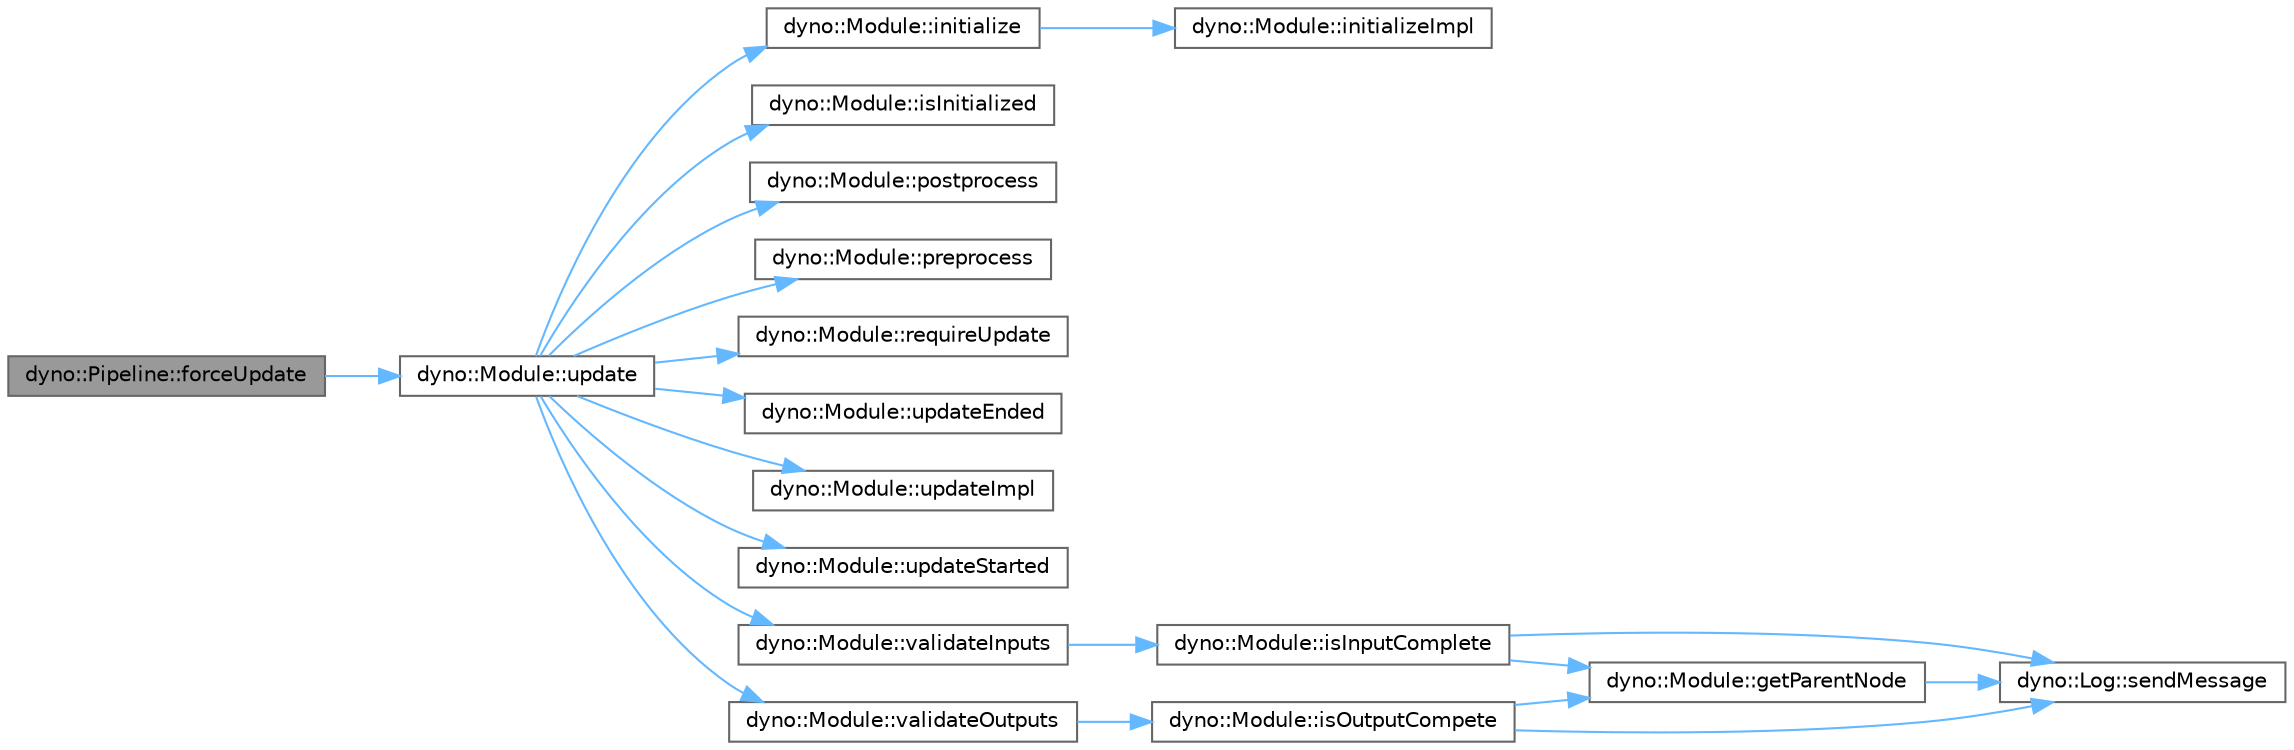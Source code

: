 digraph "dyno::Pipeline::forceUpdate"
{
 // LATEX_PDF_SIZE
  bgcolor="transparent";
  edge [fontname=Helvetica,fontsize=10,labelfontname=Helvetica,labelfontsize=10];
  node [fontname=Helvetica,fontsize=10,shape=box,height=0.2,width=0.4];
  rankdir="LR";
  Node1 [id="Node000001",label="dyno::Pipeline::forceUpdate",height=0.2,width=0.4,color="gray40", fillcolor="grey60", style="filled", fontcolor="black",tooltip=" "];
  Node1 -> Node2 [id="edge1_Node000001_Node000002",color="steelblue1",style="solid",tooltip=" "];
  Node2 [id="Node000002",label="dyno::Module::update",height=0.2,width=0.4,color="grey40", fillcolor="white", style="filled",URL="$classdyno_1_1_module.html#a671334fb99ebe01b59adbfd9980fcfa9",tooltip=" "];
  Node2 -> Node3 [id="edge2_Node000002_Node000003",color="steelblue1",style="solid",tooltip=" "];
  Node3 [id="Node000003",label="dyno::Module::initialize",height=0.2,width=0.4,color="grey40", fillcolor="white", style="filled",URL="$classdyno_1_1_module.html#a6b4a140d8b0a6aaaa66a9fbf2f5bd901",tooltip=" "];
  Node3 -> Node4 [id="edge3_Node000003_Node000004",color="steelblue1",style="solid",tooltip=" "];
  Node4 [id="Node000004",label="dyno::Module::initializeImpl",height=0.2,width=0.4,color="grey40", fillcolor="white", style="filled",URL="$classdyno_1_1_module.html#a7084de192d5189f7e4da3be290670d03",tooltip=" "];
  Node2 -> Node5 [id="edge4_Node000002_Node000005",color="steelblue1",style="solid",tooltip=" "];
  Node5 [id="Node000005",label="dyno::Module::isInitialized",height=0.2,width=0.4,color="grey40", fillcolor="white", style="filled",URL="$classdyno_1_1_module.html#a0b0882f625db1c53350db482d34a1b90",tooltip=" "];
  Node2 -> Node6 [id="edge5_Node000002_Node000006",color="steelblue1",style="solid",tooltip=" "];
  Node6 [id="Node000006",label="dyno::Module::postprocess",height=0.2,width=0.4,color="grey40", fillcolor="white", style="filled",URL="$classdyno_1_1_module.html#a6978d85dd53eafd6759f8c65ebd9edcd",tooltip=" "];
  Node2 -> Node7 [id="edge6_Node000002_Node000007",color="steelblue1",style="solid",tooltip=" "];
  Node7 [id="Node000007",label="dyno::Module::preprocess",height=0.2,width=0.4,color="grey40", fillcolor="white", style="filled",URL="$classdyno_1_1_module.html#a42ad36251be9ece7eee4e84108f52a17",tooltip=" "];
  Node2 -> Node8 [id="edge7_Node000002_Node000008",color="steelblue1",style="solid",tooltip=" "];
  Node8 [id="Node000008",label="dyno::Module::requireUpdate",height=0.2,width=0.4,color="grey40", fillcolor="white", style="filled",URL="$classdyno_1_1_module.html#aafed20478d711d12fb46f128addc9bb6",tooltip=" "];
  Node2 -> Node9 [id="edge8_Node000002_Node000009",color="steelblue1",style="solid",tooltip=" "];
  Node9 [id="Node000009",label="dyno::Module::updateEnded",height=0.2,width=0.4,color="grey40", fillcolor="white", style="filled",URL="$classdyno_1_1_module.html#ae7ba5aec44b13ce53020c7e83a338f4c",tooltip=" "];
  Node2 -> Node10 [id="edge9_Node000002_Node000010",color="steelblue1",style="solid",tooltip=" "];
  Node10 [id="Node000010",label="dyno::Module::updateImpl",height=0.2,width=0.4,color="grey40", fillcolor="white", style="filled",URL="$classdyno_1_1_module.html#a0366940af4b266edbd7246cae511683b",tooltip=" "];
  Node2 -> Node11 [id="edge10_Node000002_Node000011",color="steelblue1",style="solid",tooltip=" "];
  Node11 [id="Node000011",label="dyno::Module::updateStarted",height=0.2,width=0.4,color="grey40", fillcolor="white", style="filled",URL="$classdyno_1_1_module.html#a8cbb0f56e3117ad920133d28e4dc5cc1",tooltip="Two functions called at the beginning and end of update() used for debug."];
  Node2 -> Node12 [id="edge11_Node000002_Node000012",color="steelblue1",style="solid",tooltip=" "];
  Node12 [id="Node000012",label="dyno::Module::validateInputs",height=0.2,width=0.4,color="grey40", fillcolor="white", style="filled",URL="$classdyno_1_1_module.html#ae904e76fed78ae31f760b710055aaeb9",tooltip=" "];
  Node12 -> Node13 [id="edge12_Node000012_Node000013",color="steelblue1",style="solid",tooltip=" "];
  Node13 [id="Node000013",label="dyno::Module::isInputComplete",height=0.2,width=0.4,color="grey40", fillcolor="white", style="filled",URL="$classdyno_1_1_module.html#a73f0c85f66dddc1ab648f2b628fa4fdb",tooltip="Check the completeness of input fields."];
  Node13 -> Node14 [id="edge13_Node000013_Node000014",color="steelblue1",style="solid",tooltip=" "];
  Node14 [id="Node000014",label="dyno::Module::getParentNode",height=0.2,width=0.4,color="grey40", fillcolor="white", style="filled",URL="$classdyno_1_1_module.html#a3e3dbcc0b37a89a0be80542fbcd85d2f",tooltip=" "];
  Node14 -> Node15 [id="edge14_Node000014_Node000015",color="steelblue1",style="solid",tooltip=" "];
  Node15 [id="Node000015",label="dyno::Log::sendMessage",height=0.2,width=0.4,color="grey40", fillcolor="white", style="filled",URL="$classdyno_1_1_log.html#ade134ff996b87eb30b5cab64bc73ad28",tooltip="Add a new message to log."];
  Node13 -> Node15 [id="edge15_Node000013_Node000015",color="steelblue1",style="solid",tooltip=" "];
  Node2 -> Node16 [id="edge16_Node000002_Node000016",color="steelblue1",style="solid",tooltip=" "];
  Node16 [id="Node000016",label="dyno::Module::validateOutputs",height=0.2,width=0.4,color="grey40", fillcolor="white", style="filled",URL="$classdyno_1_1_module.html#a0b3d99d086effb856d9af1aa27bf5ece",tooltip=" "];
  Node16 -> Node17 [id="edge17_Node000016_Node000017",color="steelblue1",style="solid",tooltip=" "];
  Node17 [id="Node000017",label="dyno::Module::isOutputCompete",height=0.2,width=0.4,color="grey40", fillcolor="white", style="filled",URL="$classdyno_1_1_module.html#a5a53a1ff27547593a8358e6ab5767fa2",tooltip=" "];
  Node17 -> Node14 [id="edge18_Node000017_Node000014",color="steelblue1",style="solid",tooltip=" "];
  Node17 -> Node15 [id="edge19_Node000017_Node000015",color="steelblue1",style="solid",tooltip=" "];
}
